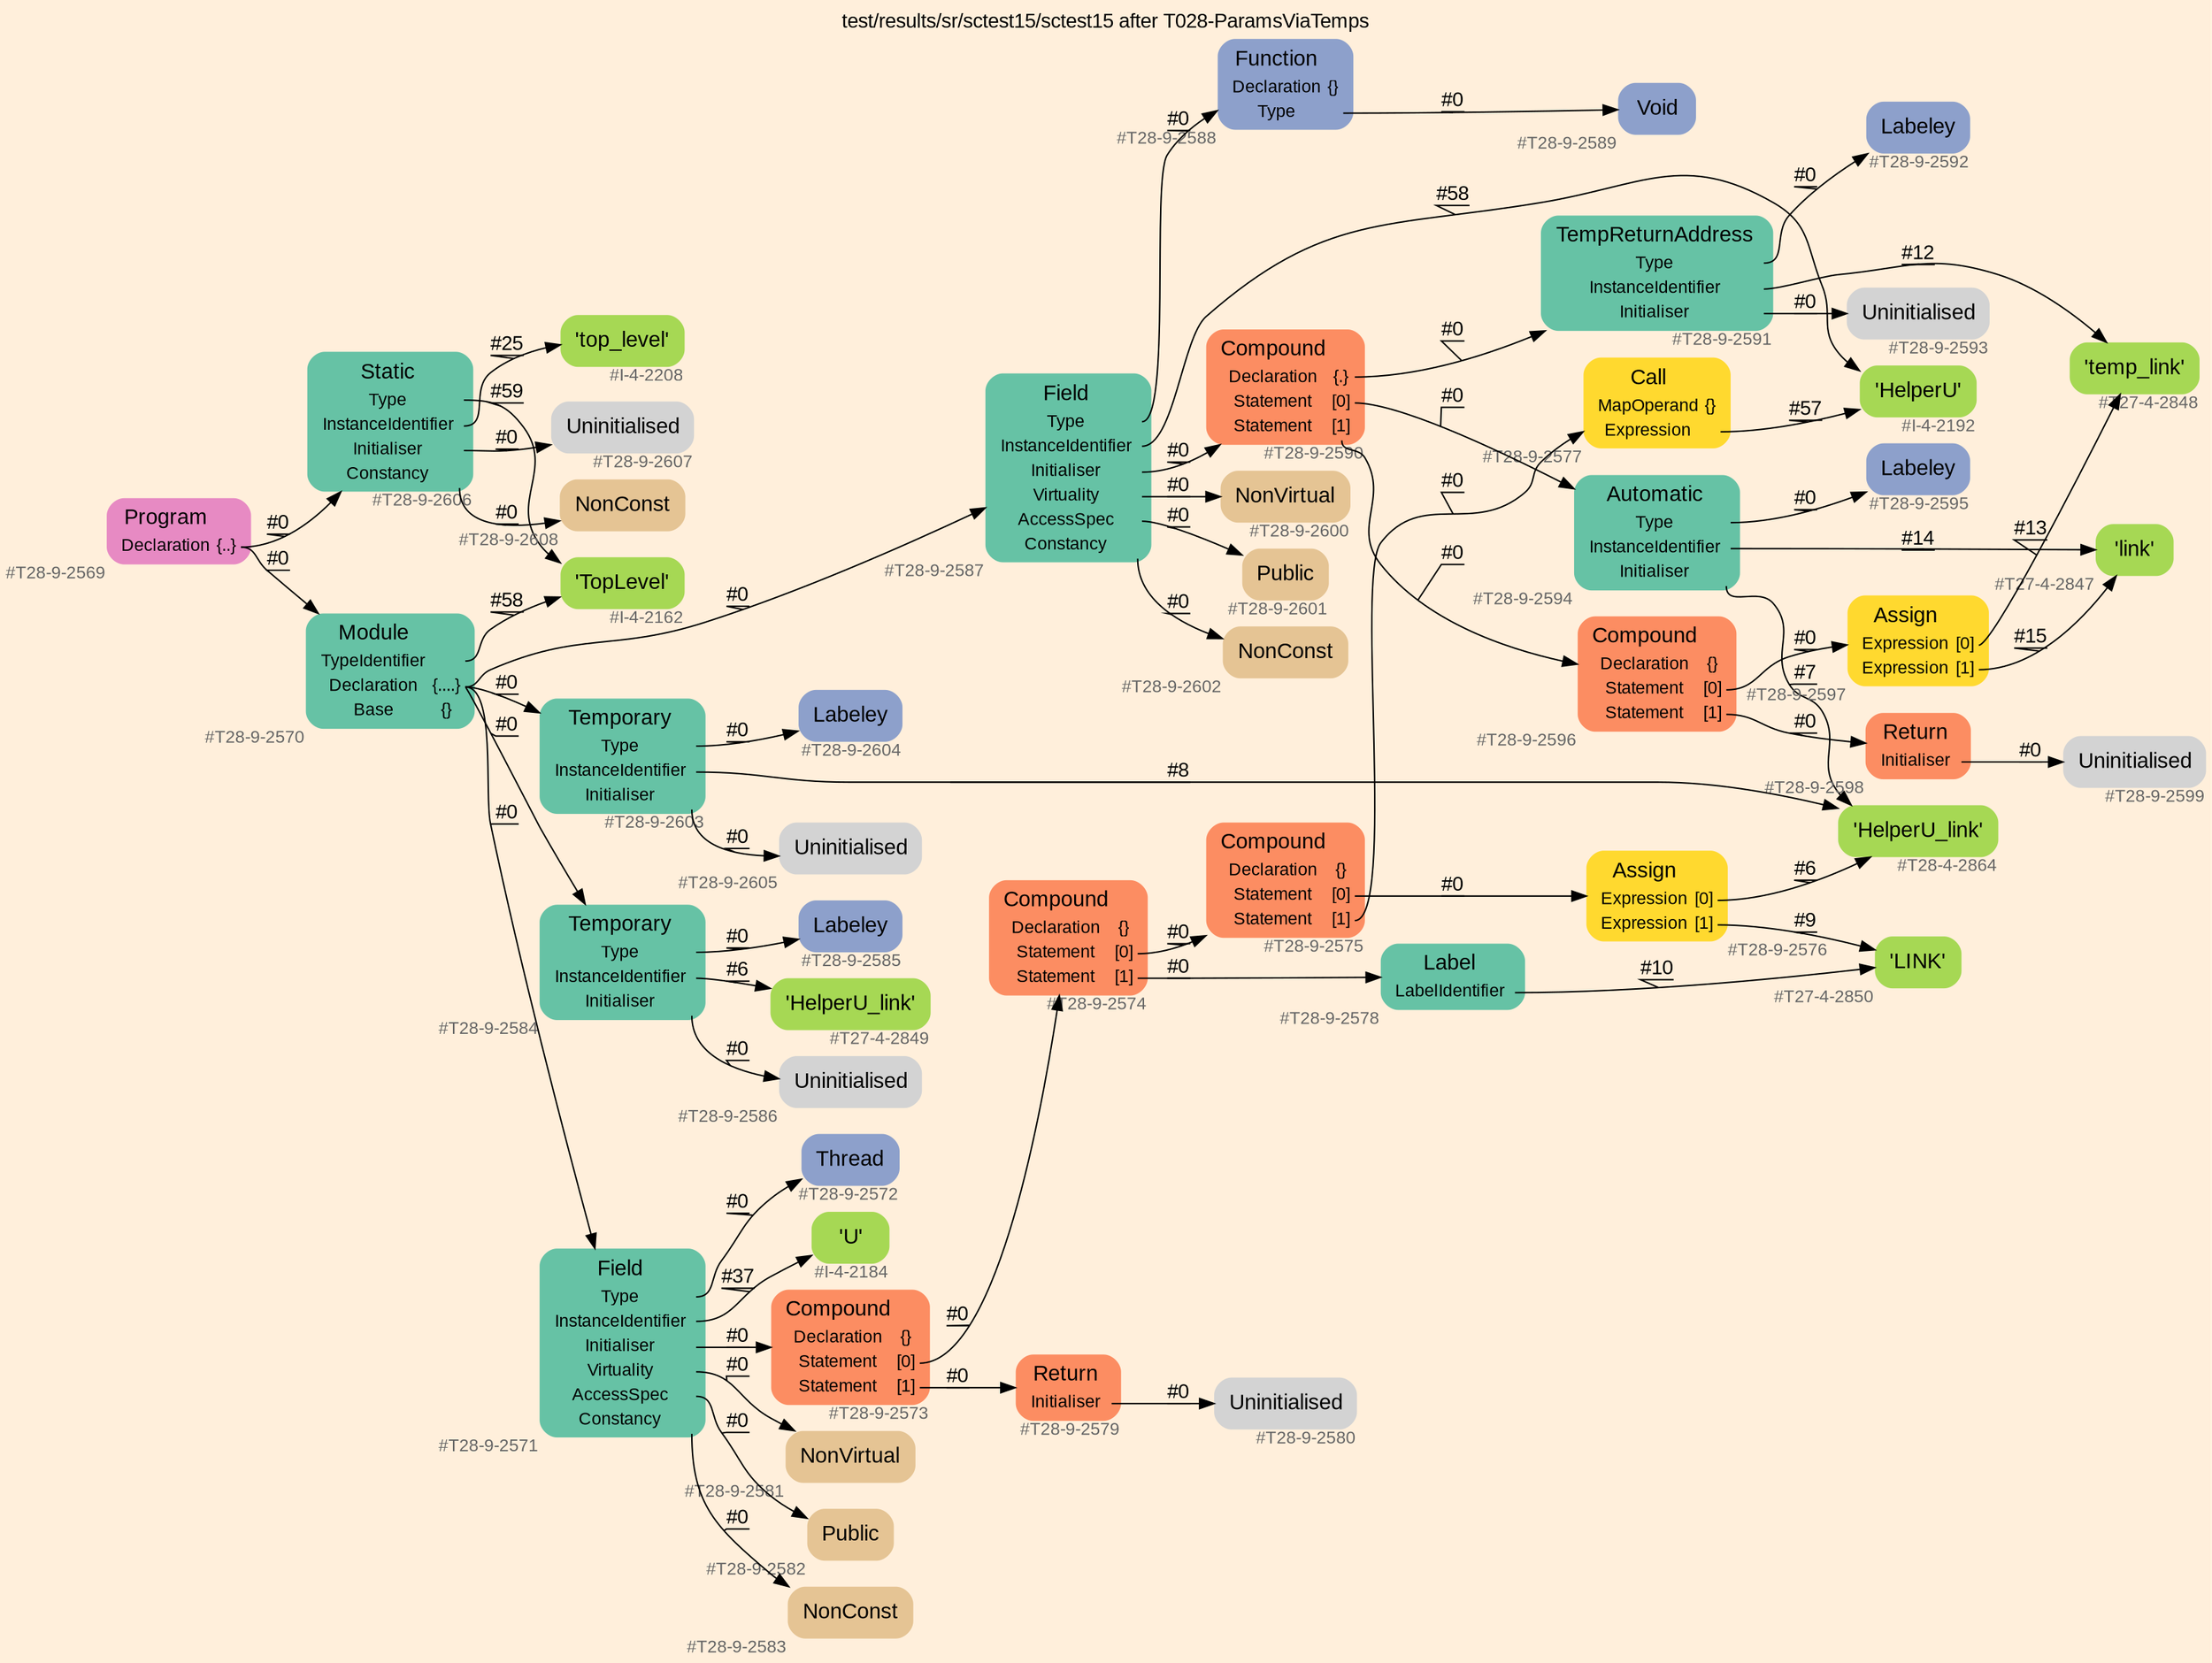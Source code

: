digraph "test/results/sr/sctest15/sctest15 after T028-ParamsViaTemps" {
label = "test/results/sr/sctest15/sctest15 after T028-ParamsViaTemps"
labelloc = t
graph [
    rankdir = "LR"
    ranksep = 0.3
    bgcolor = antiquewhite1
    color = black
    fontcolor = black
    fontname = "Arial"
];
node [
    fontname = "Arial"
];
edge [
    fontname = "Arial"
];

// -------------------- node figure --------------------
// -------- block #T28-9-2569 ----------
"#T28-9-2569" [
    fillcolor = "/set28/4"
    xlabel = "#T28-9-2569"
    fontsize = "12"
    fontcolor = grey40
    shape = "plaintext"
    label = <<TABLE BORDER="0" CELLBORDER="0" CELLSPACING="0">
     <TR><TD><FONT COLOR="black" POINT-SIZE="15">Program</FONT></TD></TR>
     <TR><TD><FONT COLOR="black" POINT-SIZE="12">Declaration</FONT></TD><TD PORT="port0"><FONT COLOR="black" POINT-SIZE="12">{..}</FONT></TD></TR>
    </TABLE>>
    style = "rounded,filled"
];

// -------- block #T28-9-2570 ----------
"#T28-9-2570" [
    fillcolor = "/set28/1"
    xlabel = "#T28-9-2570"
    fontsize = "12"
    fontcolor = grey40
    shape = "plaintext"
    label = <<TABLE BORDER="0" CELLBORDER="0" CELLSPACING="0">
     <TR><TD><FONT COLOR="black" POINT-SIZE="15">Module</FONT></TD></TR>
     <TR><TD><FONT COLOR="black" POINT-SIZE="12">TypeIdentifier</FONT></TD><TD PORT="port0"></TD></TR>
     <TR><TD><FONT COLOR="black" POINT-SIZE="12">Declaration</FONT></TD><TD PORT="port1"><FONT COLOR="black" POINT-SIZE="12">{....}</FONT></TD></TR>
     <TR><TD><FONT COLOR="black" POINT-SIZE="12">Base</FONT></TD><TD PORT="port2"><FONT COLOR="black" POINT-SIZE="12">{}</FONT></TD></TR>
    </TABLE>>
    style = "rounded,filled"
];

// -------- block #I-4-2162 ----------
"#I-4-2162" [
    fillcolor = "/set28/5"
    xlabel = "#I-4-2162"
    fontsize = "12"
    fontcolor = grey40
    shape = "plaintext"
    label = <<TABLE BORDER="0" CELLBORDER="0" CELLSPACING="0">
     <TR><TD><FONT COLOR="black" POINT-SIZE="15">'TopLevel'</FONT></TD></TR>
    </TABLE>>
    style = "rounded,filled"
];

// -------- block #T28-9-2571 ----------
"#T28-9-2571" [
    fillcolor = "/set28/1"
    xlabel = "#T28-9-2571"
    fontsize = "12"
    fontcolor = grey40
    shape = "plaintext"
    label = <<TABLE BORDER="0" CELLBORDER="0" CELLSPACING="0">
     <TR><TD><FONT COLOR="black" POINT-SIZE="15">Field</FONT></TD></TR>
     <TR><TD><FONT COLOR="black" POINT-SIZE="12">Type</FONT></TD><TD PORT="port0"></TD></TR>
     <TR><TD><FONT COLOR="black" POINT-SIZE="12">InstanceIdentifier</FONT></TD><TD PORT="port1"></TD></TR>
     <TR><TD><FONT COLOR="black" POINT-SIZE="12">Initialiser</FONT></TD><TD PORT="port2"></TD></TR>
     <TR><TD><FONT COLOR="black" POINT-SIZE="12">Virtuality</FONT></TD><TD PORT="port3"></TD></TR>
     <TR><TD><FONT COLOR="black" POINT-SIZE="12">AccessSpec</FONT></TD><TD PORT="port4"></TD></TR>
     <TR><TD><FONT COLOR="black" POINT-SIZE="12">Constancy</FONT></TD><TD PORT="port5"></TD></TR>
    </TABLE>>
    style = "rounded,filled"
];

// -------- block #T28-9-2572 ----------
"#T28-9-2572" [
    fillcolor = "/set28/3"
    xlabel = "#T28-9-2572"
    fontsize = "12"
    fontcolor = grey40
    shape = "plaintext"
    label = <<TABLE BORDER="0" CELLBORDER="0" CELLSPACING="0">
     <TR><TD><FONT COLOR="black" POINT-SIZE="15">Thread</FONT></TD></TR>
    </TABLE>>
    style = "rounded,filled"
];

// -------- block #I-4-2184 ----------
"#I-4-2184" [
    fillcolor = "/set28/5"
    xlabel = "#I-4-2184"
    fontsize = "12"
    fontcolor = grey40
    shape = "plaintext"
    label = <<TABLE BORDER="0" CELLBORDER="0" CELLSPACING="0">
     <TR><TD><FONT COLOR="black" POINT-SIZE="15">'U'</FONT></TD></TR>
    </TABLE>>
    style = "rounded,filled"
];

// -------- block #T28-9-2573 ----------
"#T28-9-2573" [
    fillcolor = "/set28/2"
    xlabel = "#T28-9-2573"
    fontsize = "12"
    fontcolor = grey40
    shape = "plaintext"
    label = <<TABLE BORDER="0" CELLBORDER="0" CELLSPACING="0">
     <TR><TD><FONT COLOR="black" POINT-SIZE="15">Compound</FONT></TD></TR>
     <TR><TD><FONT COLOR="black" POINT-SIZE="12">Declaration</FONT></TD><TD PORT="port0"><FONT COLOR="black" POINT-SIZE="12">{}</FONT></TD></TR>
     <TR><TD><FONT COLOR="black" POINT-SIZE="12">Statement</FONT></TD><TD PORT="port1"><FONT COLOR="black" POINT-SIZE="12">[0]</FONT></TD></TR>
     <TR><TD><FONT COLOR="black" POINT-SIZE="12">Statement</FONT></TD><TD PORT="port2"><FONT COLOR="black" POINT-SIZE="12">[1]</FONT></TD></TR>
    </TABLE>>
    style = "rounded,filled"
];

// -------- block #T28-9-2574 ----------
"#T28-9-2574" [
    fillcolor = "/set28/2"
    xlabel = "#T28-9-2574"
    fontsize = "12"
    fontcolor = grey40
    shape = "plaintext"
    label = <<TABLE BORDER="0" CELLBORDER="0" CELLSPACING="0">
     <TR><TD><FONT COLOR="black" POINT-SIZE="15">Compound</FONT></TD></TR>
     <TR><TD><FONT COLOR="black" POINT-SIZE="12">Declaration</FONT></TD><TD PORT="port0"><FONT COLOR="black" POINT-SIZE="12">{}</FONT></TD></TR>
     <TR><TD><FONT COLOR="black" POINT-SIZE="12">Statement</FONT></TD><TD PORT="port1"><FONT COLOR="black" POINT-SIZE="12">[0]</FONT></TD></TR>
     <TR><TD><FONT COLOR="black" POINT-SIZE="12">Statement</FONT></TD><TD PORT="port2"><FONT COLOR="black" POINT-SIZE="12">[1]</FONT></TD></TR>
    </TABLE>>
    style = "rounded,filled"
];

// -------- block #T28-9-2575 ----------
"#T28-9-2575" [
    fillcolor = "/set28/2"
    xlabel = "#T28-9-2575"
    fontsize = "12"
    fontcolor = grey40
    shape = "plaintext"
    label = <<TABLE BORDER="0" CELLBORDER="0" CELLSPACING="0">
     <TR><TD><FONT COLOR="black" POINT-SIZE="15">Compound</FONT></TD></TR>
     <TR><TD><FONT COLOR="black" POINT-SIZE="12">Declaration</FONT></TD><TD PORT="port0"><FONT COLOR="black" POINT-SIZE="12">{}</FONT></TD></TR>
     <TR><TD><FONT COLOR="black" POINT-SIZE="12">Statement</FONT></TD><TD PORT="port1"><FONT COLOR="black" POINT-SIZE="12">[0]</FONT></TD></TR>
     <TR><TD><FONT COLOR="black" POINT-SIZE="12">Statement</FONT></TD><TD PORT="port2"><FONT COLOR="black" POINT-SIZE="12">[1]</FONT></TD></TR>
    </TABLE>>
    style = "rounded,filled"
];

// -------- block #T28-9-2576 ----------
"#T28-9-2576" [
    fillcolor = "/set28/6"
    xlabel = "#T28-9-2576"
    fontsize = "12"
    fontcolor = grey40
    shape = "plaintext"
    label = <<TABLE BORDER="0" CELLBORDER="0" CELLSPACING="0">
     <TR><TD><FONT COLOR="black" POINT-SIZE="15">Assign</FONT></TD></TR>
     <TR><TD><FONT COLOR="black" POINT-SIZE="12">Expression</FONT></TD><TD PORT="port0"><FONT COLOR="black" POINT-SIZE="12">[0]</FONT></TD></TR>
     <TR><TD><FONT COLOR="black" POINT-SIZE="12">Expression</FONT></TD><TD PORT="port1"><FONT COLOR="black" POINT-SIZE="12">[1]</FONT></TD></TR>
    </TABLE>>
    style = "rounded,filled"
];

// -------- block #T28-4-2864 ----------
"#T28-4-2864" [
    fillcolor = "/set28/5"
    xlabel = "#T28-4-2864"
    fontsize = "12"
    fontcolor = grey40
    shape = "plaintext"
    label = <<TABLE BORDER="0" CELLBORDER="0" CELLSPACING="0">
     <TR><TD><FONT COLOR="black" POINT-SIZE="15">'HelperU_link'</FONT></TD></TR>
    </TABLE>>
    style = "rounded,filled"
];

// -------- block #T27-4-2850 ----------
"#T27-4-2850" [
    fillcolor = "/set28/5"
    xlabel = "#T27-4-2850"
    fontsize = "12"
    fontcolor = grey40
    shape = "plaintext"
    label = <<TABLE BORDER="0" CELLBORDER="0" CELLSPACING="0">
     <TR><TD><FONT COLOR="black" POINT-SIZE="15">'LINK'</FONT></TD></TR>
    </TABLE>>
    style = "rounded,filled"
];

// -------- block #T28-9-2577 ----------
"#T28-9-2577" [
    fillcolor = "/set28/6"
    xlabel = "#T28-9-2577"
    fontsize = "12"
    fontcolor = grey40
    shape = "plaintext"
    label = <<TABLE BORDER="0" CELLBORDER="0" CELLSPACING="0">
     <TR><TD><FONT COLOR="black" POINT-SIZE="15">Call</FONT></TD></TR>
     <TR><TD><FONT COLOR="black" POINT-SIZE="12">MapOperand</FONT></TD><TD PORT="port0"><FONT COLOR="black" POINT-SIZE="12">{}</FONT></TD></TR>
     <TR><TD><FONT COLOR="black" POINT-SIZE="12">Expression</FONT></TD><TD PORT="port1"></TD></TR>
    </TABLE>>
    style = "rounded,filled"
];

// -------- block #I-4-2192 ----------
"#I-4-2192" [
    fillcolor = "/set28/5"
    xlabel = "#I-4-2192"
    fontsize = "12"
    fontcolor = grey40
    shape = "plaintext"
    label = <<TABLE BORDER="0" CELLBORDER="0" CELLSPACING="0">
     <TR><TD><FONT COLOR="black" POINT-SIZE="15">'HelperU'</FONT></TD></TR>
    </TABLE>>
    style = "rounded,filled"
];

// -------- block #T28-9-2578 ----------
"#T28-9-2578" [
    fillcolor = "/set28/1"
    xlabel = "#T28-9-2578"
    fontsize = "12"
    fontcolor = grey40
    shape = "plaintext"
    label = <<TABLE BORDER="0" CELLBORDER="0" CELLSPACING="0">
     <TR><TD><FONT COLOR="black" POINT-SIZE="15">Label</FONT></TD></TR>
     <TR><TD><FONT COLOR="black" POINT-SIZE="12">LabelIdentifier</FONT></TD><TD PORT="port0"></TD></TR>
    </TABLE>>
    style = "rounded,filled"
];

// -------- block #T28-9-2579 ----------
"#T28-9-2579" [
    fillcolor = "/set28/2"
    xlabel = "#T28-9-2579"
    fontsize = "12"
    fontcolor = grey40
    shape = "plaintext"
    label = <<TABLE BORDER="0" CELLBORDER="0" CELLSPACING="0">
     <TR><TD><FONT COLOR="black" POINT-SIZE="15">Return</FONT></TD></TR>
     <TR><TD><FONT COLOR="black" POINT-SIZE="12">Initialiser</FONT></TD><TD PORT="port0"></TD></TR>
    </TABLE>>
    style = "rounded,filled"
];

// -------- block #T28-9-2580 ----------
"#T28-9-2580" [
    xlabel = "#T28-9-2580"
    fontsize = "12"
    fontcolor = grey40
    shape = "plaintext"
    label = <<TABLE BORDER="0" CELLBORDER="0" CELLSPACING="0">
     <TR><TD><FONT COLOR="black" POINT-SIZE="15">Uninitialised</FONT></TD></TR>
    </TABLE>>
    style = "rounded,filled"
];

// -------- block #T28-9-2581 ----------
"#T28-9-2581" [
    fillcolor = "/set28/7"
    xlabel = "#T28-9-2581"
    fontsize = "12"
    fontcolor = grey40
    shape = "plaintext"
    label = <<TABLE BORDER="0" CELLBORDER="0" CELLSPACING="0">
     <TR><TD><FONT COLOR="black" POINT-SIZE="15">NonVirtual</FONT></TD></TR>
    </TABLE>>
    style = "rounded,filled"
];

// -------- block #T28-9-2582 ----------
"#T28-9-2582" [
    fillcolor = "/set28/7"
    xlabel = "#T28-9-2582"
    fontsize = "12"
    fontcolor = grey40
    shape = "plaintext"
    label = <<TABLE BORDER="0" CELLBORDER="0" CELLSPACING="0">
     <TR><TD><FONT COLOR="black" POINT-SIZE="15">Public</FONT></TD></TR>
    </TABLE>>
    style = "rounded,filled"
];

// -------- block #T28-9-2583 ----------
"#T28-9-2583" [
    fillcolor = "/set28/7"
    xlabel = "#T28-9-2583"
    fontsize = "12"
    fontcolor = grey40
    shape = "plaintext"
    label = <<TABLE BORDER="0" CELLBORDER="0" CELLSPACING="0">
     <TR><TD><FONT COLOR="black" POINT-SIZE="15">NonConst</FONT></TD></TR>
    </TABLE>>
    style = "rounded,filled"
];

// -------- block #T28-9-2584 ----------
"#T28-9-2584" [
    fillcolor = "/set28/1"
    xlabel = "#T28-9-2584"
    fontsize = "12"
    fontcolor = grey40
    shape = "plaintext"
    label = <<TABLE BORDER="0" CELLBORDER="0" CELLSPACING="0">
     <TR><TD><FONT COLOR="black" POINT-SIZE="15">Temporary</FONT></TD></TR>
     <TR><TD><FONT COLOR="black" POINT-SIZE="12">Type</FONT></TD><TD PORT="port0"></TD></TR>
     <TR><TD><FONT COLOR="black" POINT-SIZE="12">InstanceIdentifier</FONT></TD><TD PORT="port1"></TD></TR>
     <TR><TD><FONT COLOR="black" POINT-SIZE="12">Initialiser</FONT></TD><TD PORT="port2"></TD></TR>
    </TABLE>>
    style = "rounded,filled"
];

// -------- block #T28-9-2585 ----------
"#T28-9-2585" [
    fillcolor = "/set28/3"
    xlabel = "#T28-9-2585"
    fontsize = "12"
    fontcolor = grey40
    shape = "plaintext"
    label = <<TABLE BORDER="0" CELLBORDER="0" CELLSPACING="0">
     <TR><TD><FONT COLOR="black" POINT-SIZE="15">Labeley</FONT></TD></TR>
    </TABLE>>
    style = "rounded,filled"
];

// -------- block #T27-4-2849 ----------
"#T27-4-2849" [
    fillcolor = "/set28/5"
    xlabel = "#T27-4-2849"
    fontsize = "12"
    fontcolor = grey40
    shape = "plaintext"
    label = <<TABLE BORDER="0" CELLBORDER="0" CELLSPACING="0">
     <TR><TD><FONT COLOR="black" POINT-SIZE="15">'HelperU_link'</FONT></TD></TR>
    </TABLE>>
    style = "rounded,filled"
];

// -------- block #T28-9-2586 ----------
"#T28-9-2586" [
    xlabel = "#T28-9-2586"
    fontsize = "12"
    fontcolor = grey40
    shape = "plaintext"
    label = <<TABLE BORDER="0" CELLBORDER="0" CELLSPACING="0">
     <TR><TD><FONT COLOR="black" POINT-SIZE="15">Uninitialised</FONT></TD></TR>
    </TABLE>>
    style = "rounded,filled"
];

// -------- block #T28-9-2587 ----------
"#T28-9-2587" [
    fillcolor = "/set28/1"
    xlabel = "#T28-9-2587"
    fontsize = "12"
    fontcolor = grey40
    shape = "plaintext"
    label = <<TABLE BORDER="0" CELLBORDER="0" CELLSPACING="0">
     <TR><TD><FONT COLOR="black" POINT-SIZE="15">Field</FONT></TD></TR>
     <TR><TD><FONT COLOR="black" POINT-SIZE="12">Type</FONT></TD><TD PORT="port0"></TD></TR>
     <TR><TD><FONT COLOR="black" POINT-SIZE="12">InstanceIdentifier</FONT></TD><TD PORT="port1"></TD></TR>
     <TR><TD><FONT COLOR="black" POINT-SIZE="12">Initialiser</FONT></TD><TD PORT="port2"></TD></TR>
     <TR><TD><FONT COLOR="black" POINT-SIZE="12">Virtuality</FONT></TD><TD PORT="port3"></TD></TR>
     <TR><TD><FONT COLOR="black" POINT-SIZE="12">AccessSpec</FONT></TD><TD PORT="port4"></TD></TR>
     <TR><TD><FONT COLOR="black" POINT-SIZE="12">Constancy</FONT></TD><TD PORT="port5"></TD></TR>
    </TABLE>>
    style = "rounded,filled"
];

// -------- block #T28-9-2588 ----------
"#T28-9-2588" [
    fillcolor = "/set28/3"
    xlabel = "#T28-9-2588"
    fontsize = "12"
    fontcolor = grey40
    shape = "plaintext"
    label = <<TABLE BORDER="0" CELLBORDER="0" CELLSPACING="0">
     <TR><TD><FONT COLOR="black" POINT-SIZE="15">Function</FONT></TD></TR>
     <TR><TD><FONT COLOR="black" POINT-SIZE="12">Declaration</FONT></TD><TD PORT="port0"><FONT COLOR="black" POINT-SIZE="12">{}</FONT></TD></TR>
     <TR><TD><FONT COLOR="black" POINT-SIZE="12">Type</FONT></TD><TD PORT="port1"></TD></TR>
    </TABLE>>
    style = "rounded,filled"
];

// -------- block #T28-9-2589 ----------
"#T28-9-2589" [
    fillcolor = "/set28/3"
    xlabel = "#T28-9-2589"
    fontsize = "12"
    fontcolor = grey40
    shape = "plaintext"
    label = <<TABLE BORDER="0" CELLBORDER="0" CELLSPACING="0">
     <TR><TD><FONT COLOR="black" POINT-SIZE="15">Void</FONT></TD></TR>
    </TABLE>>
    style = "rounded,filled"
];

// -------- block #T28-9-2590 ----------
"#T28-9-2590" [
    fillcolor = "/set28/2"
    xlabel = "#T28-9-2590"
    fontsize = "12"
    fontcolor = grey40
    shape = "plaintext"
    label = <<TABLE BORDER="0" CELLBORDER="0" CELLSPACING="0">
     <TR><TD><FONT COLOR="black" POINT-SIZE="15">Compound</FONT></TD></TR>
     <TR><TD><FONT COLOR="black" POINT-SIZE="12">Declaration</FONT></TD><TD PORT="port0"><FONT COLOR="black" POINT-SIZE="12">{.}</FONT></TD></TR>
     <TR><TD><FONT COLOR="black" POINT-SIZE="12">Statement</FONT></TD><TD PORT="port1"><FONT COLOR="black" POINT-SIZE="12">[0]</FONT></TD></TR>
     <TR><TD><FONT COLOR="black" POINT-SIZE="12">Statement</FONT></TD><TD PORT="port2"><FONT COLOR="black" POINT-SIZE="12">[1]</FONT></TD></TR>
    </TABLE>>
    style = "rounded,filled"
];

// -------- block #T28-9-2591 ----------
"#T28-9-2591" [
    fillcolor = "/set28/1"
    xlabel = "#T28-9-2591"
    fontsize = "12"
    fontcolor = grey40
    shape = "plaintext"
    label = <<TABLE BORDER="0" CELLBORDER="0" CELLSPACING="0">
     <TR><TD><FONT COLOR="black" POINT-SIZE="15">TempReturnAddress</FONT></TD></TR>
     <TR><TD><FONT COLOR="black" POINT-SIZE="12">Type</FONT></TD><TD PORT="port0"></TD></TR>
     <TR><TD><FONT COLOR="black" POINT-SIZE="12">InstanceIdentifier</FONT></TD><TD PORT="port1"></TD></TR>
     <TR><TD><FONT COLOR="black" POINT-SIZE="12">Initialiser</FONT></TD><TD PORT="port2"></TD></TR>
    </TABLE>>
    style = "rounded,filled"
];

// -------- block #T28-9-2592 ----------
"#T28-9-2592" [
    fillcolor = "/set28/3"
    xlabel = "#T28-9-2592"
    fontsize = "12"
    fontcolor = grey40
    shape = "plaintext"
    label = <<TABLE BORDER="0" CELLBORDER="0" CELLSPACING="0">
     <TR><TD><FONT COLOR="black" POINT-SIZE="15">Labeley</FONT></TD></TR>
    </TABLE>>
    style = "rounded,filled"
];

// -------- block #T27-4-2848 ----------
"#T27-4-2848" [
    fillcolor = "/set28/5"
    xlabel = "#T27-4-2848"
    fontsize = "12"
    fontcolor = grey40
    shape = "plaintext"
    label = <<TABLE BORDER="0" CELLBORDER="0" CELLSPACING="0">
     <TR><TD><FONT COLOR="black" POINT-SIZE="15">'temp_link'</FONT></TD></TR>
    </TABLE>>
    style = "rounded,filled"
];

// -------- block #T28-9-2593 ----------
"#T28-9-2593" [
    xlabel = "#T28-9-2593"
    fontsize = "12"
    fontcolor = grey40
    shape = "plaintext"
    label = <<TABLE BORDER="0" CELLBORDER="0" CELLSPACING="0">
     <TR><TD><FONT COLOR="black" POINT-SIZE="15">Uninitialised</FONT></TD></TR>
    </TABLE>>
    style = "rounded,filled"
];

// -------- block #T28-9-2594 ----------
"#T28-9-2594" [
    fillcolor = "/set28/1"
    xlabel = "#T28-9-2594"
    fontsize = "12"
    fontcolor = grey40
    shape = "plaintext"
    label = <<TABLE BORDER="0" CELLBORDER="0" CELLSPACING="0">
     <TR><TD><FONT COLOR="black" POINT-SIZE="15">Automatic</FONT></TD></TR>
     <TR><TD><FONT COLOR="black" POINT-SIZE="12">Type</FONT></TD><TD PORT="port0"></TD></TR>
     <TR><TD><FONT COLOR="black" POINT-SIZE="12">InstanceIdentifier</FONT></TD><TD PORT="port1"></TD></TR>
     <TR><TD><FONT COLOR="black" POINT-SIZE="12">Initialiser</FONT></TD><TD PORT="port2"></TD></TR>
    </TABLE>>
    style = "rounded,filled"
];

// -------- block #T28-9-2595 ----------
"#T28-9-2595" [
    fillcolor = "/set28/3"
    xlabel = "#T28-9-2595"
    fontsize = "12"
    fontcolor = grey40
    shape = "plaintext"
    label = <<TABLE BORDER="0" CELLBORDER="0" CELLSPACING="0">
     <TR><TD><FONT COLOR="black" POINT-SIZE="15">Labeley</FONT></TD></TR>
    </TABLE>>
    style = "rounded,filled"
];

// -------- block #T27-4-2847 ----------
"#T27-4-2847" [
    fillcolor = "/set28/5"
    xlabel = "#T27-4-2847"
    fontsize = "12"
    fontcolor = grey40
    shape = "plaintext"
    label = <<TABLE BORDER="0" CELLBORDER="0" CELLSPACING="0">
     <TR><TD><FONT COLOR="black" POINT-SIZE="15">'link'</FONT></TD></TR>
    </TABLE>>
    style = "rounded,filled"
];

// -------- block #T28-9-2596 ----------
"#T28-9-2596" [
    fillcolor = "/set28/2"
    xlabel = "#T28-9-2596"
    fontsize = "12"
    fontcolor = grey40
    shape = "plaintext"
    label = <<TABLE BORDER="0" CELLBORDER="0" CELLSPACING="0">
     <TR><TD><FONT COLOR="black" POINT-SIZE="15">Compound</FONT></TD></TR>
     <TR><TD><FONT COLOR="black" POINT-SIZE="12">Declaration</FONT></TD><TD PORT="port0"><FONT COLOR="black" POINT-SIZE="12">{}</FONT></TD></TR>
     <TR><TD><FONT COLOR="black" POINT-SIZE="12">Statement</FONT></TD><TD PORT="port1"><FONT COLOR="black" POINT-SIZE="12">[0]</FONT></TD></TR>
     <TR><TD><FONT COLOR="black" POINT-SIZE="12">Statement</FONT></TD><TD PORT="port2"><FONT COLOR="black" POINT-SIZE="12">[1]</FONT></TD></TR>
    </TABLE>>
    style = "rounded,filled"
];

// -------- block #T28-9-2597 ----------
"#T28-9-2597" [
    fillcolor = "/set28/6"
    xlabel = "#T28-9-2597"
    fontsize = "12"
    fontcolor = grey40
    shape = "plaintext"
    label = <<TABLE BORDER="0" CELLBORDER="0" CELLSPACING="0">
     <TR><TD><FONT COLOR="black" POINT-SIZE="15">Assign</FONT></TD></TR>
     <TR><TD><FONT COLOR="black" POINT-SIZE="12">Expression</FONT></TD><TD PORT="port0"><FONT COLOR="black" POINT-SIZE="12">[0]</FONT></TD></TR>
     <TR><TD><FONT COLOR="black" POINT-SIZE="12">Expression</FONT></TD><TD PORT="port1"><FONT COLOR="black" POINT-SIZE="12">[1]</FONT></TD></TR>
    </TABLE>>
    style = "rounded,filled"
];

// -------- block #T28-9-2598 ----------
"#T28-9-2598" [
    fillcolor = "/set28/2"
    xlabel = "#T28-9-2598"
    fontsize = "12"
    fontcolor = grey40
    shape = "plaintext"
    label = <<TABLE BORDER="0" CELLBORDER="0" CELLSPACING="0">
     <TR><TD><FONT COLOR="black" POINT-SIZE="15">Return</FONT></TD></TR>
     <TR><TD><FONT COLOR="black" POINT-SIZE="12">Initialiser</FONT></TD><TD PORT="port0"></TD></TR>
    </TABLE>>
    style = "rounded,filled"
];

// -------- block #T28-9-2599 ----------
"#T28-9-2599" [
    xlabel = "#T28-9-2599"
    fontsize = "12"
    fontcolor = grey40
    shape = "plaintext"
    label = <<TABLE BORDER="0" CELLBORDER="0" CELLSPACING="0">
     <TR><TD><FONT COLOR="black" POINT-SIZE="15">Uninitialised</FONT></TD></TR>
    </TABLE>>
    style = "rounded,filled"
];

// -------- block #T28-9-2600 ----------
"#T28-9-2600" [
    fillcolor = "/set28/7"
    xlabel = "#T28-9-2600"
    fontsize = "12"
    fontcolor = grey40
    shape = "plaintext"
    label = <<TABLE BORDER="0" CELLBORDER="0" CELLSPACING="0">
     <TR><TD><FONT COLOR="black" POINT-SIZE="15">NonVirtual</FONT></TD></TR>
    </TABLE>>
    style = "rounded,filled"
];

// -------- block #T28-9-2601 ----------
"#T28-9-2601" [
    fillcolor = "/set28/7"
    xlabel = "#T28-9-2601"
    fontsize = "12"
    fontcolor = grey40
    shape = "plaintext"
    label = <<TABLE BORDER="0" CELLBORDER="0" CELLSPACING="0">
     <TR><TD><FONT COLOR="black" POINT-SIZE="15">Public</FONT></TD></TR>
    </TABLE>>
    style = "rounded,filled"
];

// -------- block #T28-9-2602 ----------
"#T28-9-2602" [
    fillcolor = "/set28/7"
    xlabel = "#T28-9-2602"
    fontsize = "12"
    fontcolor = grey40
    shape = "plaintext"
    label = <<TABLE BORDER="0" CELLBORDER="0" CELLSPACING="0">
     <TR><TD><FONT COLOR="black" POINT-SIZE="15">NonConst</FONT></TD></TR>
    </TABLE>>
    style = "rounded,filled"
];

// -------- block #T28-9-2603 ----------
"#T28-9-2603" [
    fillcolor = "/set28/1"
    xlabel = "#T28-9-2603"
    fontsize = "12"
    fontcolor = grey40
    shape = "plaintext"
    label = <<TABLE BORDER="0" CELLBORDER="0" CELLSPACING="0">
     <TR><TD><FONT COLOR="black" POINT-SIZE="15">Temporary</FONT></TD></TR>
     <TR><TD><FONT COLOR="black" POINT-SIZE="12">Type</FONT></TD><TD PORT="port0"></TD></TR>
     <TR><TD><FONT COLOR="black" POINT-SIZE="12">InstanceIdentifier</FONT></TD><TD PORT="port1"></TD></TR>
     <TR><TD><FONT COLOR="black" POINT-SIZE="12">Initialiser</FONT></TD><TD PORT="port2"></TD></TR>
    </TABLE>>
    style = "rounded,filled"
];

// -------- block #T28-9-2604 ----------
"#T28-9-2604" [
    fillcolor = "/set28/3"
    xlabel = "#T28-9-2604"
    fontsize = "12"
    fontcolor = grey40
    shape = "plaintext"
    label = <<TABLE BORDER="0" CELLBORDER="0" CELLSPACING="0">
     <TR><TD><FONT COLOR="black" POINT-SIZE="15">Labeley</FONT></TD></TR>
    </TABLE>>
    style = "rounded,filled"
];

// -------- block #T28-9-2605 ----------
"#T28-9-2605" [
    xlabel = "#T28-9-2605"
    fontsize = "12"
    fontcolor = grey40
    shape = "plaintext"
    label = <<TABLE BORDER="0" CELLBORDER="0" CELLSPACING="0">
     <TR><TD><FONT COLOR="black" POINT-SIZE="15">Uninitialised</FONT></TD></TR>
    </TABLE>>
    style = "rounded,filled"
];

// -------- block #T28-9-2606 ----------
"#T28-9-2606" [
    fillcolor = "/set28/1"
    xlabel = "#T28-9-2606"
    fontsize = "12"
    fontcolor = grey40
    shape = "plaintext"
    label = <<TABLE BORDER="0" CELLBORDER="0" CELLSPACING="0">
     <TR><TD><FONT COLOR="black" POINT-SIZE="15">Static</FONT></TD></TR>
     <TR><TD><FONT COLOR="black" POINT-SIZE="12">Type</FONT></TD><TD PORT="port0"></TD></TR>
     <TR><TD><FONT COLOR="black" POINT-SIZE="12">InstanceIdentifier</FONT></TD><TD PORT="port1"></TD></TR>
     <TR><TD><FONT COLOR="black" POINT-SIZE="12">Initialiser</FONT></TD><TD PORT="port2"></TD></TR>
     <TR><TD><FONT COLOR="black" POINT-SIZE="12">Constancy</FONT></TD><TD PORT="port3"></TD></TR>
    </TABLE>>
    style = "rounded,filled"
];

// -------- block #I-4-2208 ----------
"#I-4-2208" [
    fillcolor = "/set28/5"
    xlabel = "#I-4-2208"
    fontsize = "12"
    fontcolor = grey40
    shape = "plaintext"
    label = <<TABLE BORDER="0" CELLBORDER="0" CELLSPACING="0">
     <TR><TD><FONT COLOR="black" POINT-SIZE="15">'top_level'</FONT></TD></TR>
    </TABLE>>
    style = "rounded,filled"
];

// -------- block #T28-9-2607 ----------
"#T28-9-2607" [
    xlabel = "#T28-9-2607"
    fontsize = "12"
    fontcolor = grey40
    shape = "plaintext"
    label = <<TABLE BORDER="0" CELLBORDER="0" CELLSPACING="0">
     <TR><TD><FONT COLOR="black" POINT-SIZE="15">Uninitialised</FONT></TD></TR>
    </TABLE>>
    style = "rounded,filled"
];

// -------- block #T28-9-2608 ----------
"#T28-9-2608" [
    fillcolor = "/set28/7"
    xlabel = "#T28-9-2608"
    fontsize = "12"
    fontcolor = grey40
    shape = "plaintext"
    label = <<TABLE BORDER="0" CELLBORDER="0" CELLSPACING="0">
     <TR><TD><FONT COLOR="black" POINT-SIZE="15">NonConst</FONT></TD></TR>
    </TABLE>>
    style = "rounded,filled"
];

"#T28-9-2569":port0 -> "#T28-9-2570" [
    label = "#0"
    decorate = true
    color = black
    fontcolor = black
];

"#T28-9-2569":port0 -> "#T28-9-2606" [
    label = "#0"
    decorate = true
    color = black
    fontcolor = black
];

"#T28-9-2570":port0 -> "#I-4-2162" [
    label = "#58"
    decorate = true
    color = black
    fontcolor = black
];

"#T28-9-2570":port1 -> "#T28-9-2571" [
    label = "#0"
    decorate = true
    color = black
    fontcolor = black
];

"#T28-9-2570":port1 -> "#T28-9-2584" [
    label = "#0"
    decorate = true
    color = black
    fontcolor = black
];

"#T28-9-2570":port1 -> "#T28-9-2587" [
    label = "#0"
    decorate = true
    color = black
    fontcolor = black
];

"#T28-9-2570":port1 -> "#T28-9-2603" [
    label = "#0"
    decorate = true
    color = black
    fontcolor = black
];

"#T28-9-2571":port0 -> "#T28-9-2572" [
    label = "#0"
    decorate = true
    color = black
    fontcolor = black
];

"#T28-9-2571":port1 -> "#I-4-2184" [
    label = "#37"
    decorate = true
    color = black
    fontcolor = black
];

"#T28-9-2571":port2 -> "#T28-9-2573" [
    label = "#0"
    decorate = true
    color = black
    fontcolor = black
];

"#T28-9-2571":port3 -> "#T28-9-2581" [
    label = "#0"
    decorate = true
    color = black
    fontcolor = black
];

"#T28-9-2571":port4 -> "#T28-9-2582" [
    label = "#0"
    decorate = true
    color = black
    fontcolor = black
];

"#T28-9-2571":port5 -> "#T28-9-2583" [
    label = "#0"
    decorate = true
    color = black
    fontcolor = black
];

"#T28-9-2573":port1 -> "#T28-9-2574" [
    label = "#0"
    decorate = true
    color = black
    fontcolor = black
];

"#T28-9-2573":port2 -> "#T28-9-2579" [
    label = "#0"
    decorate = true
    color = black
    fontcolor = black
];

"#T28-9-2574":port1 -> "#T28-9-2575" [
    label = "#0"
    decorate = true
    color = black
    fontcolor = black
];

"#T28-9-2574":port2 -> "#T28-9-2578" [
    label = "#0"
    decorate = true
    color = black
    fontcolor = black
];

"#T28-9-2575":port1 -> "#T28-9-2576" [
    label = "#0"
    decorate = true
    color = black
    fontcolor = black
];

"#T28-9-2575":port2 -> "#T28-9-2577" [
    label = "#0"
    decorate = true
    color = black
    fontcolor = black
];

"#T28-9-2576":port0 -> "#T28-4-2864" [
    label = "#6"
    decorate = true
    color = black
    fontcolor = black
];

"#T28-9-2576":port1 -> "#T27-4-2850" [
    label = "#9"
    decorate = true
    color = black
    fontcolor = black
];

"#T28-9-2577":port1 -> "#I-4-2192" [
    label = "#57"
    decorate = true
    color = black
    fontcolor = black
];

"#T28-9-2578":port0 -> "#T27-4-2850" [
    label = "#10"
    decorate = true
    color = black
    fontcolor = black
];

"#T28-9-2579":port0 -> "#T28-9-2580" [
    label = "#0"
    decorate = true
    color = black
    fontcolor = black
];

"#T28-9-2584":port0 -> "#T28-9-2585" [
    label = "#0"
    decorate = true
    color = black
    fontcolor = black
];

"#T28-9-2584":port1 -> "#T27-4-2849" [
    label = "#6"
    decorate = true
    color = black
    fontcolor = black
];

"#T28-9-2584":port2 -> "#T28-9-2586" [
    label = "#0"
    decorate = true
    color = black
    fontcolor = black
];

"#T28-9-2587":port0 -> "#T28-9-2588" [
    label = "#0"
    decorate = true
    color = black
    fontcolor = black
];

"#T28-9-2587":port1 -> "#I-4-2192" [
    label = "#58"
    decorate = true
    color = black
    fontcolor = black
];

"#T28-9-2587":port2 -> "#T28-9-2590" [
    label = "#0"
    decorate = true
    color = black
    fontcolor = black
];

"#T28-9-2587":port3 -> "#T28-9-2600" [
    label = "#0"
    decorate = true
    color = black
    fontcolor = black
];

"#T28-9-2587":port4 -> "#T28-9-2601" [
    label = "#0"
    decorate = true
    color = black
    fontcolor = black
];

"#T28-9-2587":port5 -> "#T28-9-2602" [
    label = "#0"
    decorate = true
    color = black
    fontcolor = black
];

"#T28-9-2588":port1 -> "#T28-9-2589" [
    label = "#0"
    decorate = true
    color = black
    fontcolor = black
];

"#T28-9-2590":port0 -> "#T28-9-2591" [
    label = "#0"
    decorate = true
    color = black
    fontcolor = black
];

"#T28-9-2590":port1 -> "#T28-9-2594" [
    label = "#0"
    decorate = true
    color = black
    fontcolor = black
];

"#T28-9-2590":port2 -> "#T28-9-2596" [
    label = "#0"
    decorate = true
    color = black
    fontcolor = black
];

"#T28-9-2591":port0 -> "#T28-9-2592" [
    label = "#0"
    decorate = true
    color = black
    fontcolor = black
];

"#T28-9-2591":port1 -> "#T27-4-2848" [
    label = "#12"
    decorate = true
    color = black
    fontcolor = black
];

"#T28-9-2591":port2 -> "#T28-9-2593" [
    label = "#0"
    decorate = true
    color = black
    fontcolor = black
];

"#T28-9-2594":port0 -> "#T28-9-2595" [
    label = "#0"
    decorate = true
    color = black
    fontcolor = black
];

"#T28-9-2594":port1 -> "#T27-4-2847" [
    label = "#14"
    decorate = true
    color = black
    fontcolor = black
];

"#T28-9-2594":port2 -> "#T28-4-2864" [
    label = "#7"
    decorate = true
    color = black
    fontcolor = black
];

"#T28-9-2596":port1 -> "#T28-9-2597" [
    label = "#0"
    decorate = true
    color = black
    fontcolor = black
];

"#T28-9-2596":port2 -> "#T28-9-2598" [
    label = "#0"
    decorate = true
    color = black
    fontcolor = black
];

"#T28-9-2597":port0 -> "#T27-4-2848" [
    label = "#13"
    decorate = true
    color = black
    fontcolor = black
];

"#T28-9-2597":port1 -> "#T27-4-2847" [
    label = "#15"
    decorate = true
    color = black
    fontcolor = black
];

"#T28-9-2598":port0 -> "#T28-9-2599" [
    label = "#0"
    decorate = true
    color = black
    fontcolor = black
];

"#T28-9-2603":port0 -> "#T28-9-2604" [
    label = "#0"
    decorate = true
    color = black
    fontcolor = black
];

"#T28-9-2603":port1 -> "#T28-4-2864" [
    label = "#8"
    decorate = true
    color = black
    fontcolor = black
];

"#T28-9-2603":port2 -> "#T28-9-2605" [
    label = "#0"
    decorate = true
    color = black
    fontcolor = black
];

"#T28-9-2606":port0 -> "#I-4-2162" [
    label = "#59"
    decorate = true
    color = black
    fontcolor = black
];

"#T28-9-2606":port1 -> "#I-4-2208" [
    label = "#25"
    decorate = true
    color = black
    fontcolor = black
];

"#T28-9-2606":port2 -> "#T28-9-2607" [
    label = "#0"
    decorate = true
    color = black
    fontcolor = black
];

"#T28-9-2606":port3 -> "#T28-9-2608" [
    label = "#0"
    decorate = true
    color = black
    fontcolor = black
];


}
